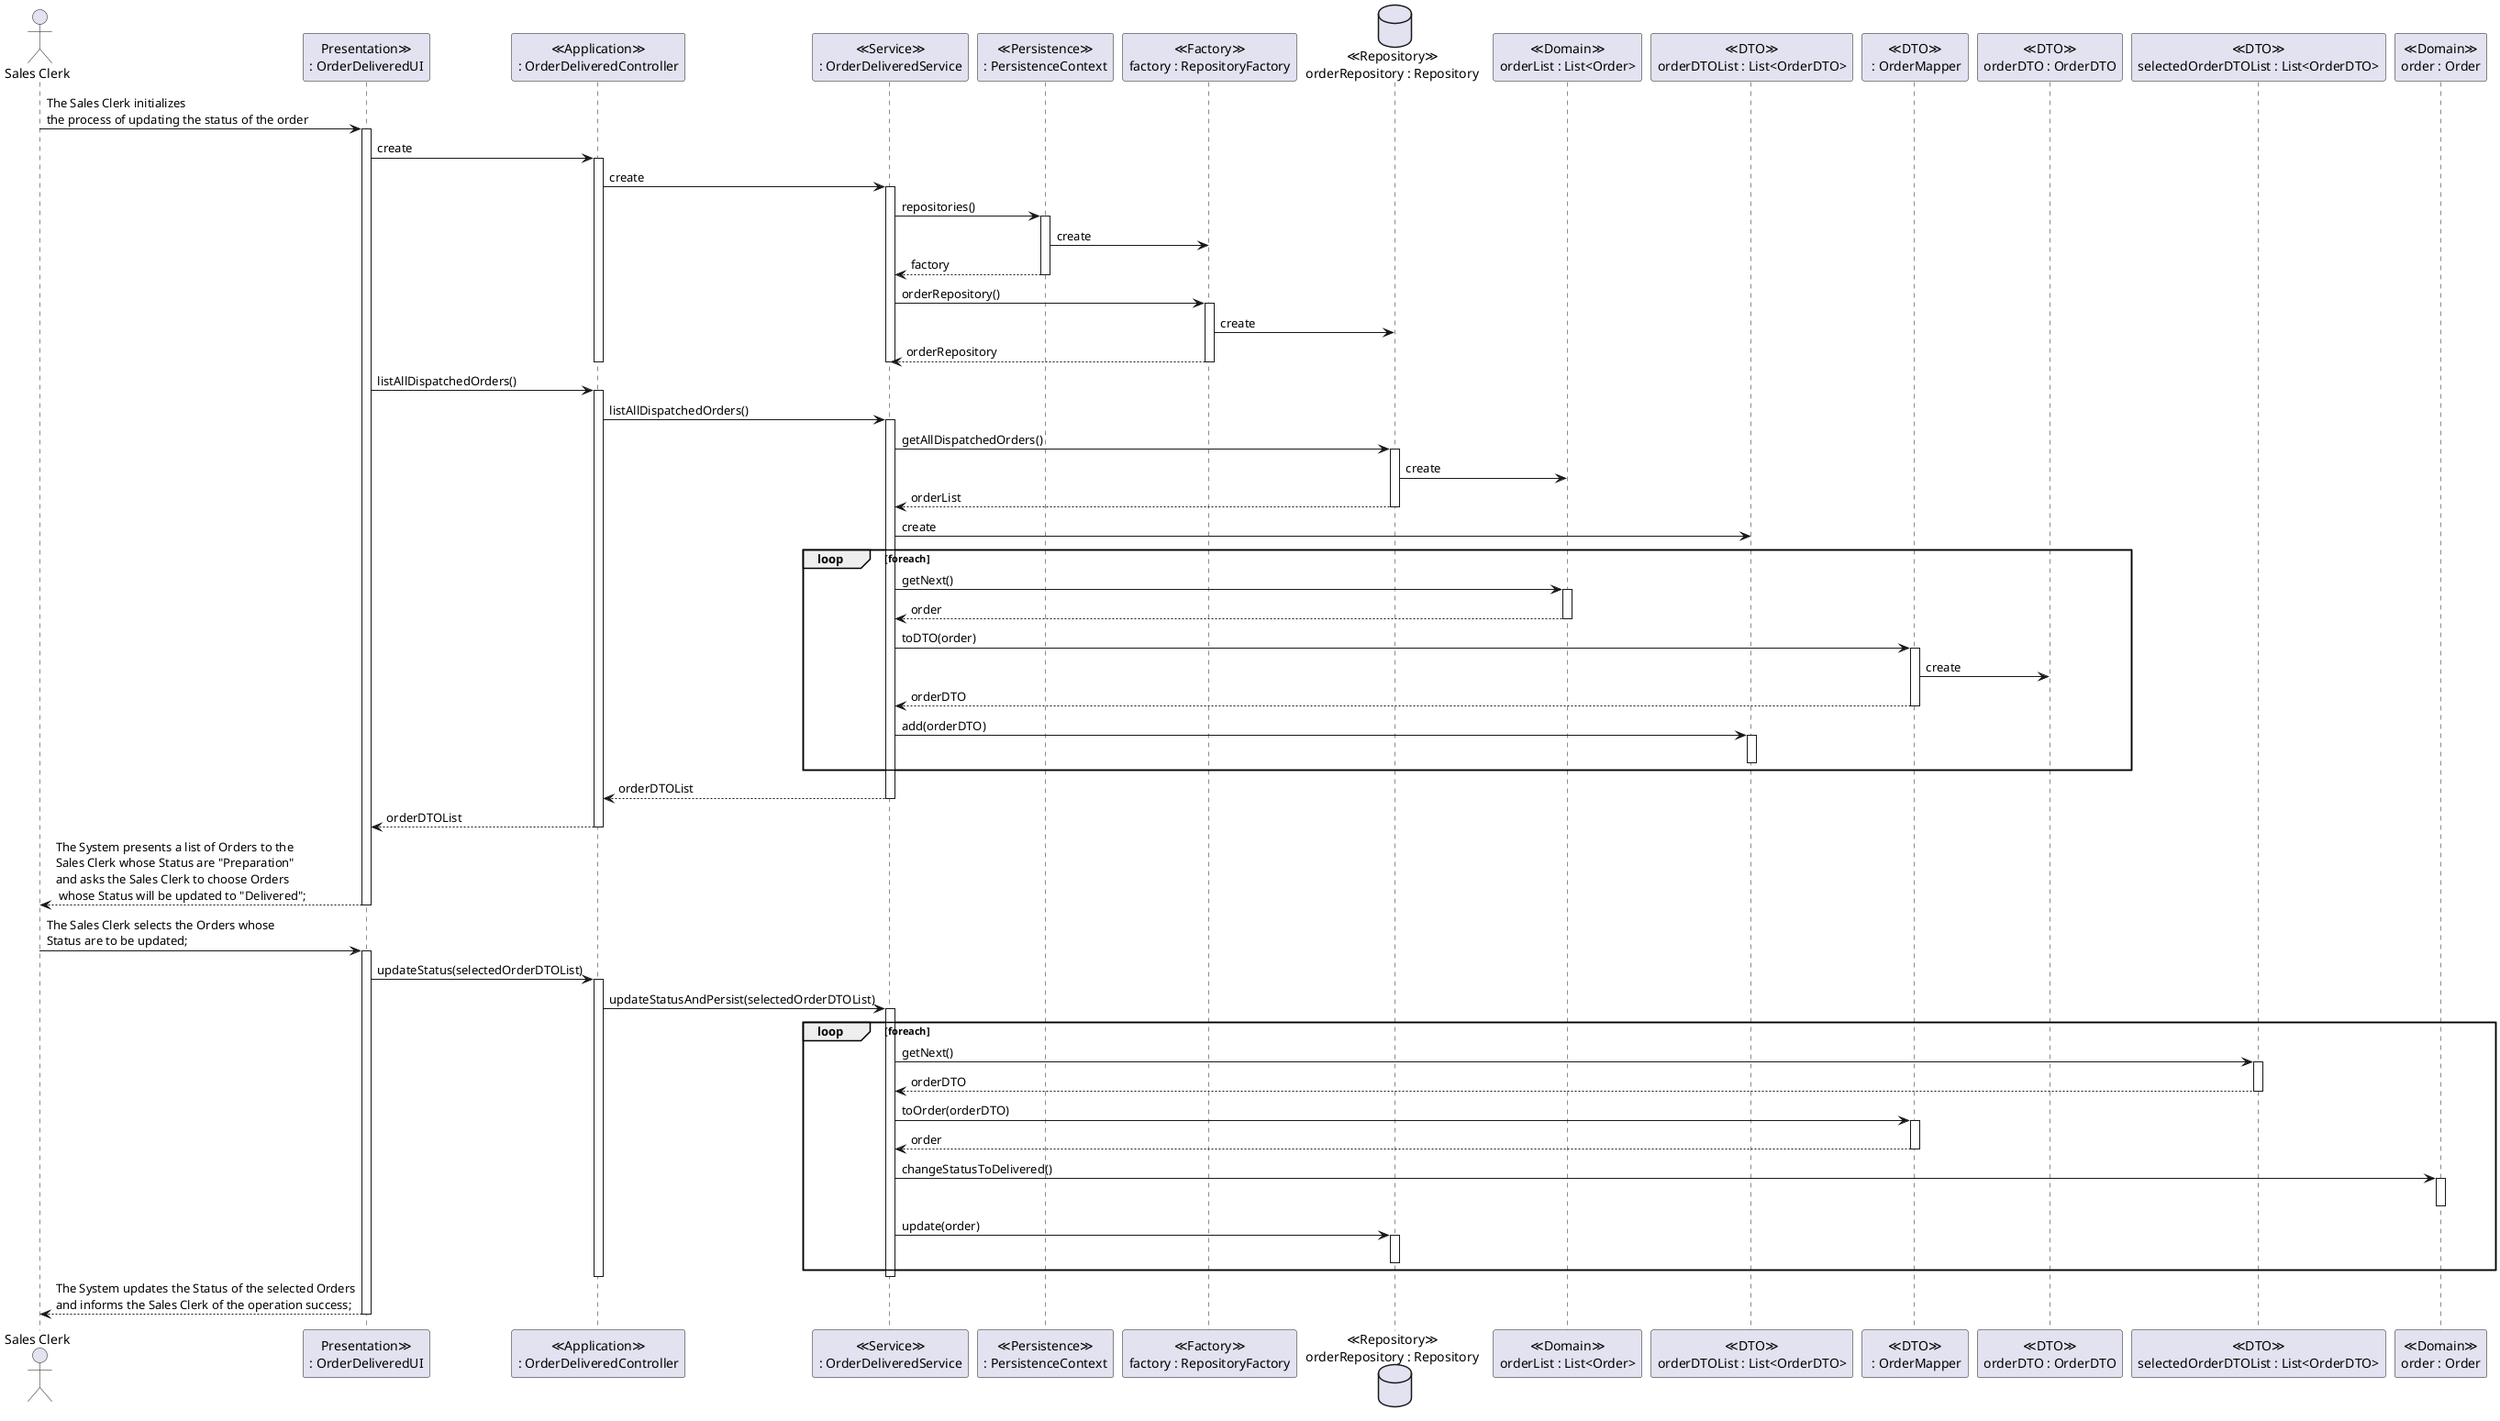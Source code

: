 @startuml
actor "Sales Clerk" as SC
participant "Presentation<U+226B>\n: OrderDeliveredUI" as presentation
participant "<U+226A>Application<U+226B>\n: OrderDeliveredController" as controller
participant "<U+226A>Service<U+226B>\n: OrderDeliveredService" as service
participant "<U+226A>Persistence<U+226B>\n: PersistenceContext" as context
participant "<U+226A>Factory<U+226B>\nfactory : RepositoryFactory" as factory
database "<U+226A>Repository<U+226B>\norderRepository : Repository" as repository
participant "<U+226A>Domain<U+226B>\norderList : List<Order>" as list
participant "<U+226A>DTO<U+226B>\norderDTOList : List<OrderDTO>" as listDTO
participant "<U+226A>DTO<U+226B>\n : OrderMapper" as mapper
participant "<U+226A>DTO<U+226B>\norderDTO : OrderDTO" as dto
participant "<U+226A>DTO<U+226B>\nselectedOrderDTOList : List<OrderDTO>" as listOrdDTOer
participant "<U+226A>Domain<U+226B>\norder : Order" as orders



SC -> presentation: The Sales Clerk initializes\nthe process of updating the status of the order
activate presentation

presentation -> controller: create
activate controller

controller -> service: create
activate service
service -> context: repositories()
activate context

context -> factory: create
context --> service: factory
deactivate context

service -> factory: orderRepository()
activate factory

factory -> repository: create

factory--> service: orderRepository
deactivate factory
deactivate service
deactivate controller

presentation -> controller: listAllDispatchedOrders()
activate controller

controller -> service: listAllDispatchedOrders()
activate service

service -> repository: getAllDispatchedOrders()
activate repository

repository -> list: create

repository --> service: orderList
deactivate repository

service -> listDTO: create

loop foreach
    service -> list: getNext()
    activate list

    list --> service: order
    deactivate list

    service -> mapper: toDTO(order)
    activate mapper

    mapper -> dto: create

    mapper --> service: orderDTO
    deactivate mapper

    service -> listDTO: add(orderDTO)
    activate listDTO
    deactivate listDTO
end

service --> controller: orderDTOList
deactivate service

controller --> presentation: orderDTOList
deactivate controller

presentation --> SC : The System presents a list of Orders to the \nSales Clerk whose Status are "Preparation"\nand asks the Sales Clerk to choose Orders\n whose Status will be updated to "Delivered";
deactivate presentation

SC -> presentation: The Sales Clerk selects the Orders whose\nStatus are to be updated;
activate presentation

presentation -> controller: updateStatus(selectedOrderDTOList)
activate controller

controller -> service: updateStatusAndPersist(selectedOrderDTOList)
activate service

loop foreach
    service -> listOrdDTOer: getNext()
    activate listOrdDTOer
    listOrdDTOer --> service: orderDTO
    deactivate listOrdDTOer

    service -> mapper: toOrder(orderDTO)
    activate mapper
    mapper --> service: order
    deactivate mapper

    service -> orders: changeStatusToDelivered()
    activate orders
    deactivate orders

    service -> repository: update(order)
    activate repository
    deactivate repository
end

deactivate service
deactivate controller

presentation --> SC : The System updates the Status of the selected Orders\nand informs the Sales Clerk of the operation success;
deactivate presentation

@enduml